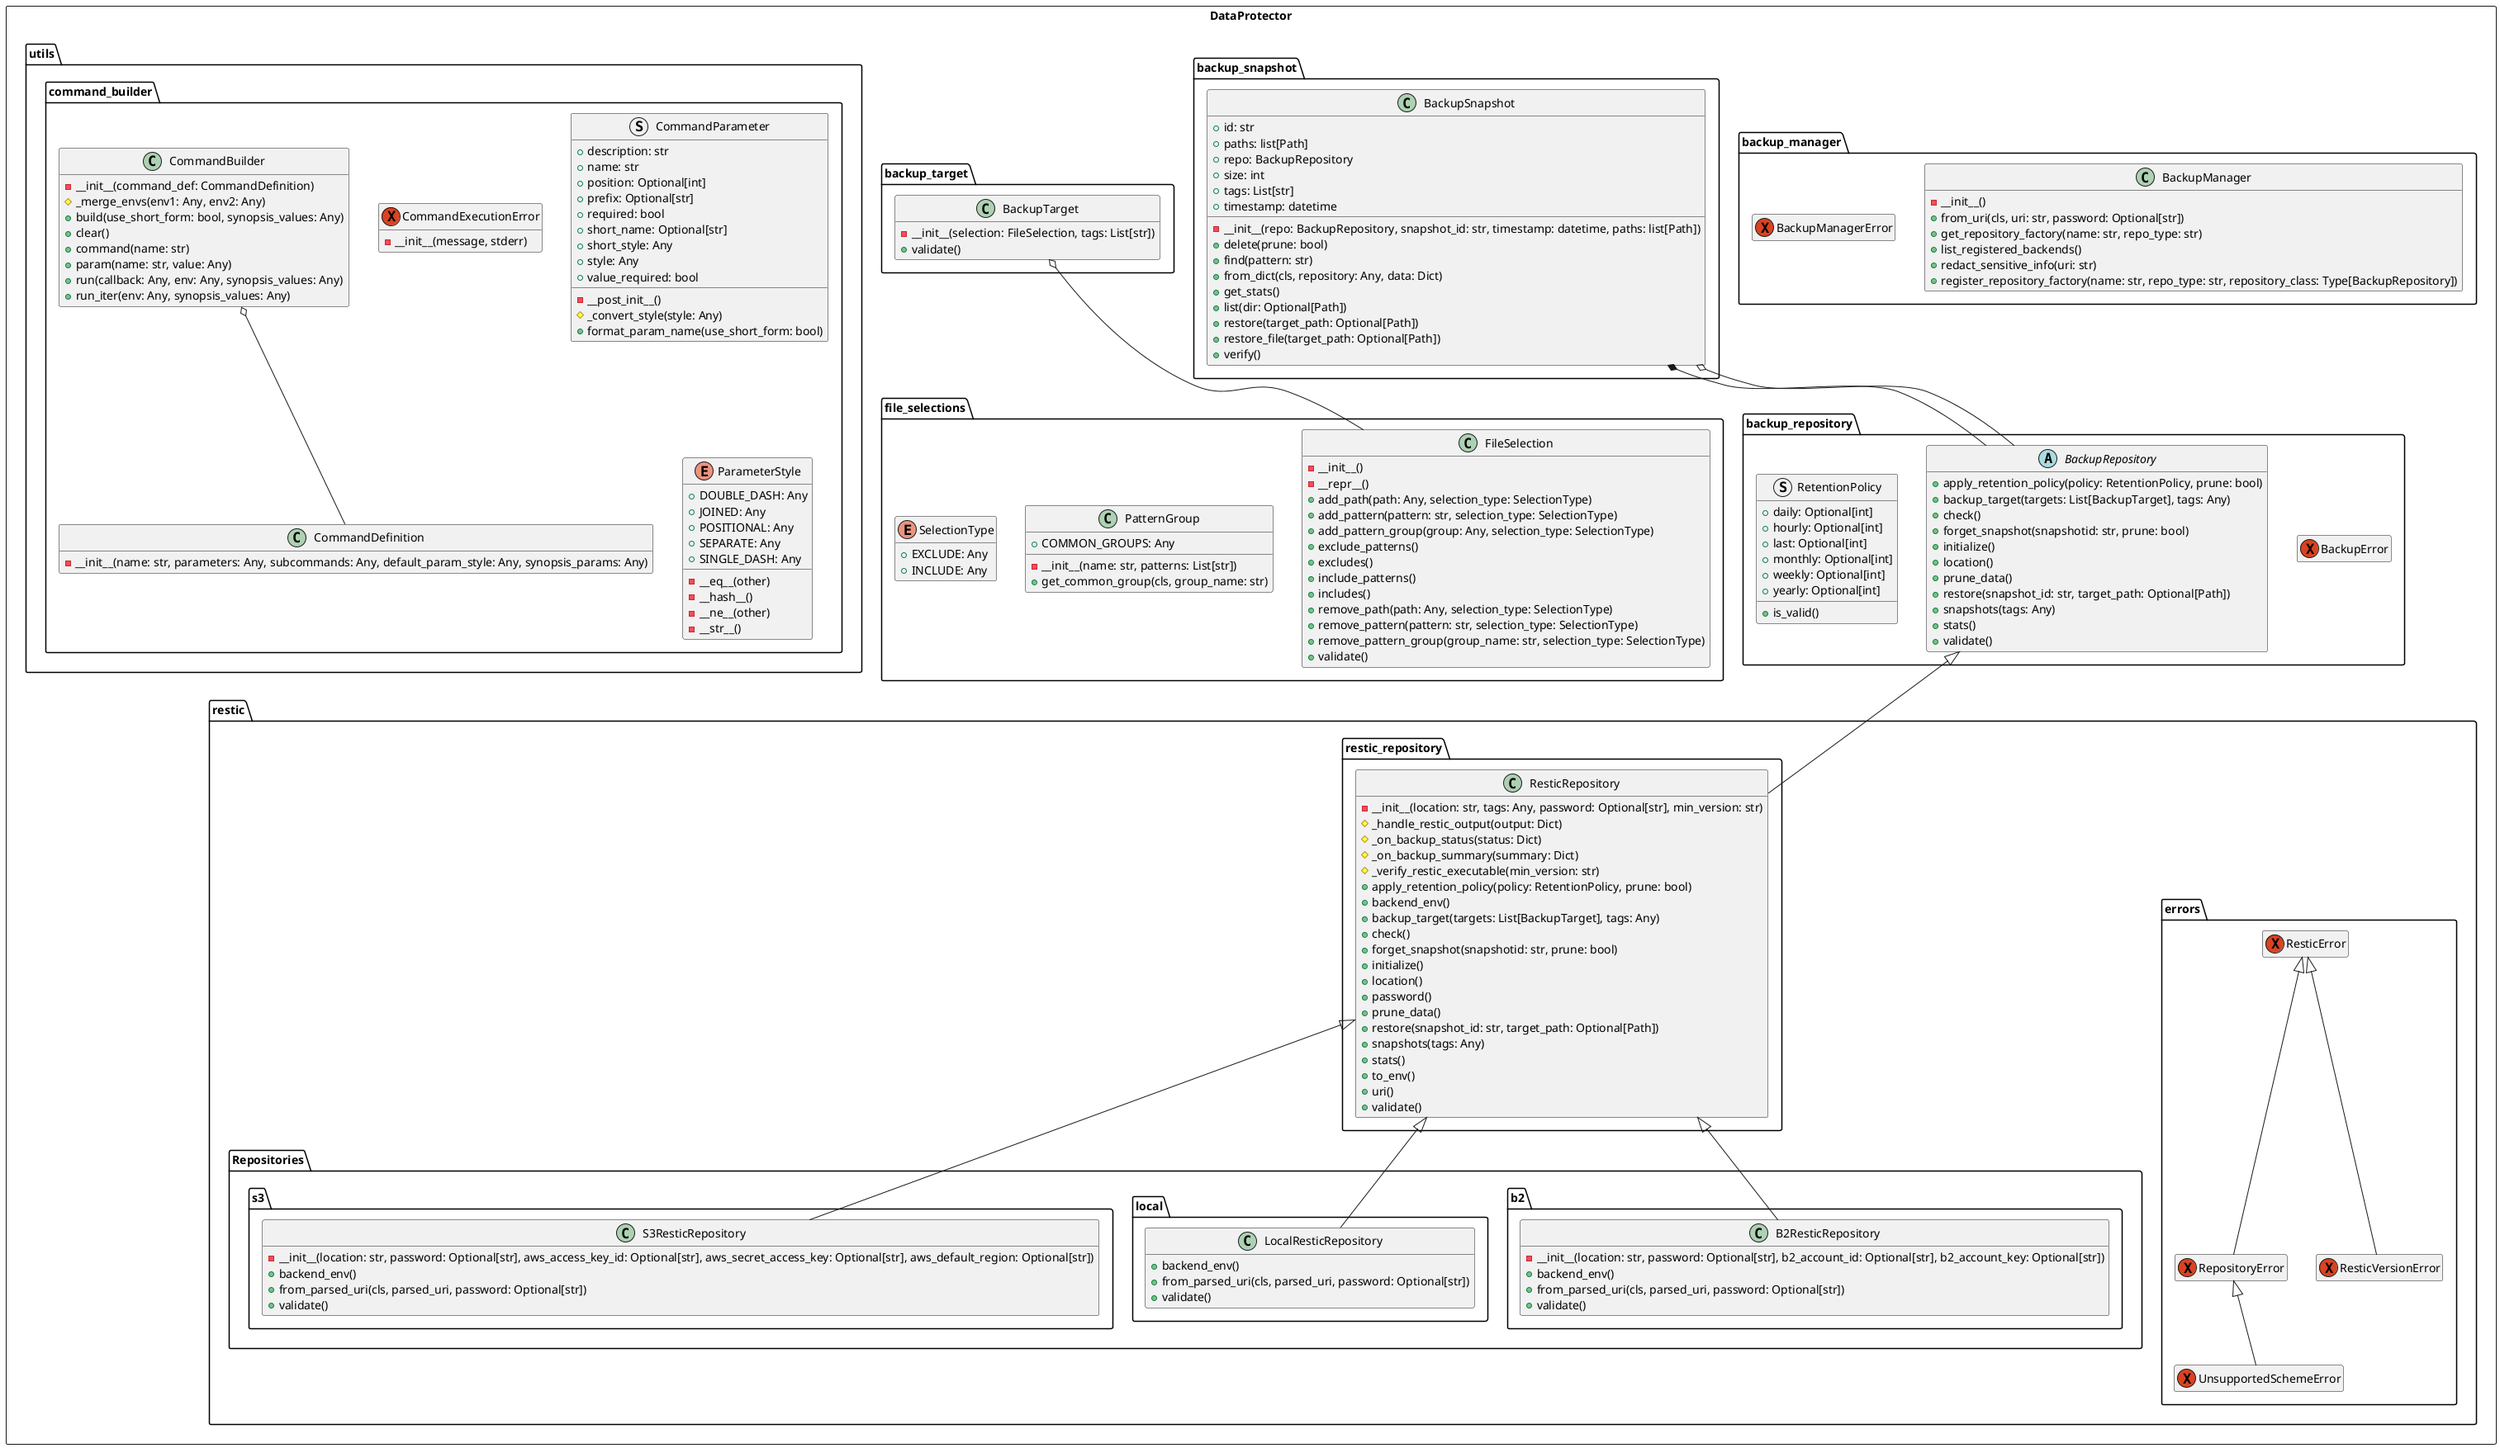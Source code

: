 @startuml
' PlantUML style configuration
!theme _none_
skin plantuml
hide empty members

' Project classes

class DataProtector.backup_manager.BackupManager {
    - __init__()
    + from_uri(cls, uri: str, password: Optional[str])
    + get_repository_factory(name: str, repo_type: str)
    + list_registered_backends()
    + redact_sensitive_info(uri: str)
    + register_repository_factory(name: str, repo_type: str, repository_class: Type[BackupRepository])
}

exception DataProtector.backup_manager.BackupManagerError

exception DataProtector.backup_repository.BackupError

abstract class DataProtector.backup_repository.BackupRepository {
    + apply_retention_policy(policy: RetentionPolicy, prune: bool)
    + backup_target(targets: List[BackupTarget], tags: Any)
    + check()
    + forget_snapshot(snapshotid: str, prune: bool)
    + initialize()
    + location()
    + prune_data()
    + restore(snapshot_id: str, target_path: Optional[Path])
    + snapshots(tags: Any)
    + stats()
    + validate()
}

struct DataProtector.backup_repository.RetentionPolicy {
    + daily: Optional[int]
    + hourly: Optional[int]
    + last: Optional[int]
    + monthly: Optional[int]
    + weekly: Optional[int]
    + yearly: Optional[int]
    + is_valid()
}

class DataProtector.backup_snapshot.BackupSnapshot {
    + id: str
    + paths: list[Path]
    + repo: BackupRepository
    + size: int
    + tags: List[str]
    + timestamp: datetime
    - __init__(repo: BackupRepository, snapshot_id: str, timestamp: datetime, paths: list[Path])
    + delete(prune: bool)
    + find(pattern: str)
    + from_dict(cls, repository: Any, data: Dict)
    + get_stats()
    + list(dir: Optional[Path])
    + restore(target_path: Optional[Path])
    + restore_file(target_path: Optional[Path])
    + verify()
}

class DataProtector.backup_target.BackupTarget {
    - __init__(selection: FileSelection, tags: List[str])
    + validate()
}

class DataProtector.file_selections.FileSelection {
    - __init__()
    - __repr__()
    + add_path(path: Any, selection_type: SelectionType)
    + add_pattern(pattern: str, selection_type: SelectionType)
    + add_pattern_group(group: Any, selection_type: SelectionType)
    + exclude_patterns()
    + excludes()
    + include_patterns()
    + includes()
    + remove_path(path: Any, selection_type: SelectionType)
    + remove_pattern(pattern: str, selection_type: SelectionType)
    + remove_pattern_group(group_name: str, selection_type: SelectionType)
    + validate()
}

class DataProtector.file_selections.PatternGroup {
    + COMMON_GROUPS: Any
    - __init__(name: str, patterns: List[str])
    + get_common_group(cls, group_name: str)
}

enum DataProtector.file_selections.SelectionType {
    + EXCLUDE: Any
    + INCLUDE: Any
}

class DataProtector.restic.Repositories.b2.B2ResticRepository {
    - __init__(location: str, password: Optional[str], b2_account_id: Optional[str], b2_account_key: Optional[str])
    + backend_env()
    + from_parsed_uri(cls, parsed_uri, password: Optional[str])
    + validate()
}

class DataProtector.restic.Repositories.local.LocalResticRepository {
    + backend_env()
    + from_parsed_uri(cls, parsed_uri, password: Optional[str])
    + validate()
}

class DataProtector.restic.Repositories.s3.S3ResticRepository {
    - __init__(location: str, password: Optional[str], aws_access_key_id: Optional[str], aws_secret_access_key: Optional[str], aws_default_region: Optional[str])
    + backend_env()
    + from_parsed_uri(cls, parsed_uri, password: Optional[str])
    + validate()
}

exception DataProtector.restic.errors.RepositoryError

exception DataProtector.restic.errors.ResticError

exception DataProtector.restic.errors.ResticVersionError

exception DataProtector.restic.errors.UnsupportedSchemeError

class DataProtector.restic.restic_repository.ResticRepository {
    - __init__(location: str, tags: Any, password: Optional[str], min_version: str)
    # _handle_restic_output(output: Dict)
    # _on_backup_status(status: Dict)
    # _on_backup_summary(summary: Dict)
    # _verify_restic_executable(min_version: str)
    + apply_retention_policy(policy: RetentionPolicy, prune: bool)
    + backend_env()
    + backup_target(targets: List[BackupTarget], tags: Any)
    + check()
    + forget_snapshot(snapshotid: str, prune: bool)
    + initialize()
    + location()
    + password()
    + prune_data()
    + restore(snapshot_id: str, target_path: Optional[Path])
    + snapshots(tags: Any)
    + stats()
    + to_env()
    + uri()
    + validate()
}

class DataProtector.utils.command_builder.CommandBuilder {
    - __init__(command_def: CommandDefinition)
    # _merge_envs(env1: Any, env2: Any)
    + build(use_short_form: bool, synopsis_values: Any)
    + clear()
    + command(name: str)
    + param(name: str, value: Any)
    + run(callback: Any, env: Any, synopsis_values: Any)
    + run_iter(env: Any, synopsis_values: Any)
}

class DataProtector.utils.command_builder.CommandDefinition {
    - __init__(name: str, parameters: Any, subcommands: Any, default_param_style: Any, synopsis_params: Any)
}

exception DataProtector.utils.command_builder.CommandExecutionError {
    - __init__(message, stderr)
}

struct DataProtector.utils.command_builder.CommandParameter {
    + description: str
    + name: str
    + position: Optional[int]
    + prefix: Optional[str]
    + required: bool
    + short_name: Optional[str]
    + short_style: Any
    + style: Any
    + value_required: bool
    - __post_init__()
    # _convert_style(style: Any)
    + format_param_name(use_short_form: bool)
}

enum DataProtector.utils.command_builder.ParameterStyle {
    + DOUBLE_DASH: Any
    + JOINED: Any
    + POSITIONAL: Any
    + SEPARATE: Any
    + SINGLE_DASH: Any
    - __eq__(other)
    - __hash__()
    - __ne__(other)
    - __str__()
}


' Relationships

' Extensions (inheritance)
DataProtector.backup_repository.BackupRepository <|-- DataProtector.restic.restic_repository.ResticRepository
DataProtector.restic.errors.RepositoryError <|-- DataProtector.restic.errors.UnsupportedSchemeError
DataProtector.restic.errors.ResticError <|-- DataProtector.restic.errors.RepositoryError
DataProtector.restic.errors.ResticError <|-- DataProtector.restic.errors.ResticVersionError
DataProtector.restic.restic_repository.ResticRepository <|-- DataProtector.restic.Repositories.b2.B2ResticRepository
DataProtector.restic.restic_repository.ResticRepository <|-- DataProtector.restic.Repositories.local.LocalResticRepository
DataProtector.restic.restic_repository.ResticRepository <|-- DataProtector.restic.Repositories.s3.S3ResticRepository

' Compositions
DataProtector.backup_snapshot.BackupSnapshot *-- DataProtector.backup_repository.BackupRepository

' Aggregations
DataProtector.backup_snapshot.BackupSnapshot o-- DataProtector.backup_repository.BackupRepository
DataProtector.backup_target.BackupTarget o-- DataProtector.file_selections.FileSelection
DataProtector.utils.command_builder.CommandBuilder o-- DataProtector.utils.command_builder.CommandDefinition

' Packages
package DataProtector <<Rectangle>> 
{
}

@enduml